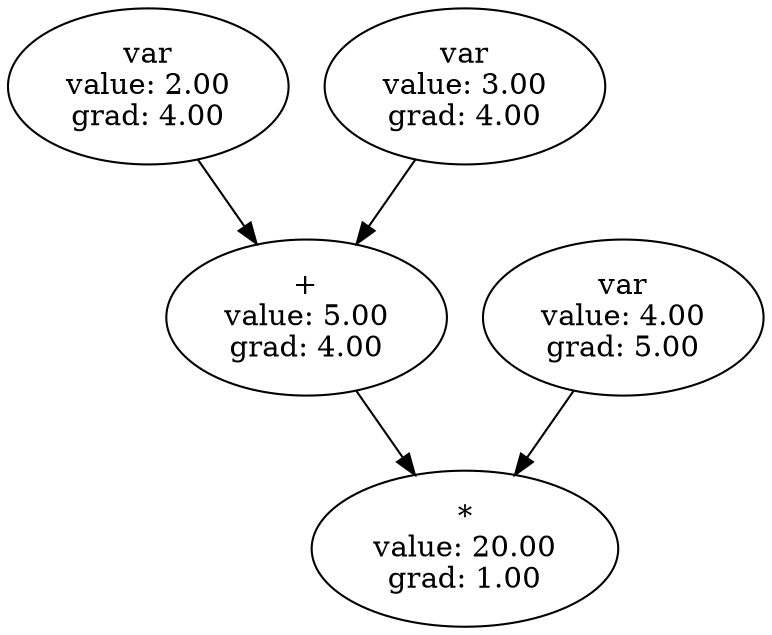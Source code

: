 digraph ComputationGraph {
    node0x148e05d10 [label="*\nvalue: 20.00\ngrad: 1.00"];
    node0x148e05ce0 -> node0x148e05d10;
    node0x148e05cb0 -> node0x148e05d10;
    node0x148e05cb0 [label="var\nvalue: 4.00\ngrad: 5.00"];
    node0x148e05ce0 [label="+\nvalue: 5.00\ngrad: 4.00"];
    node0x148e05fc0 -> node0x148e05ce0;
    node0x148e05f40 -> node0x148e05ce0;
    node0x148e05f40 [label="var\nvalue: 3.00\ngrad: 4.00"];
    node0x148e05fc0 [label="var\nvalue: 2.00\ngrad: 4.00"];
}
